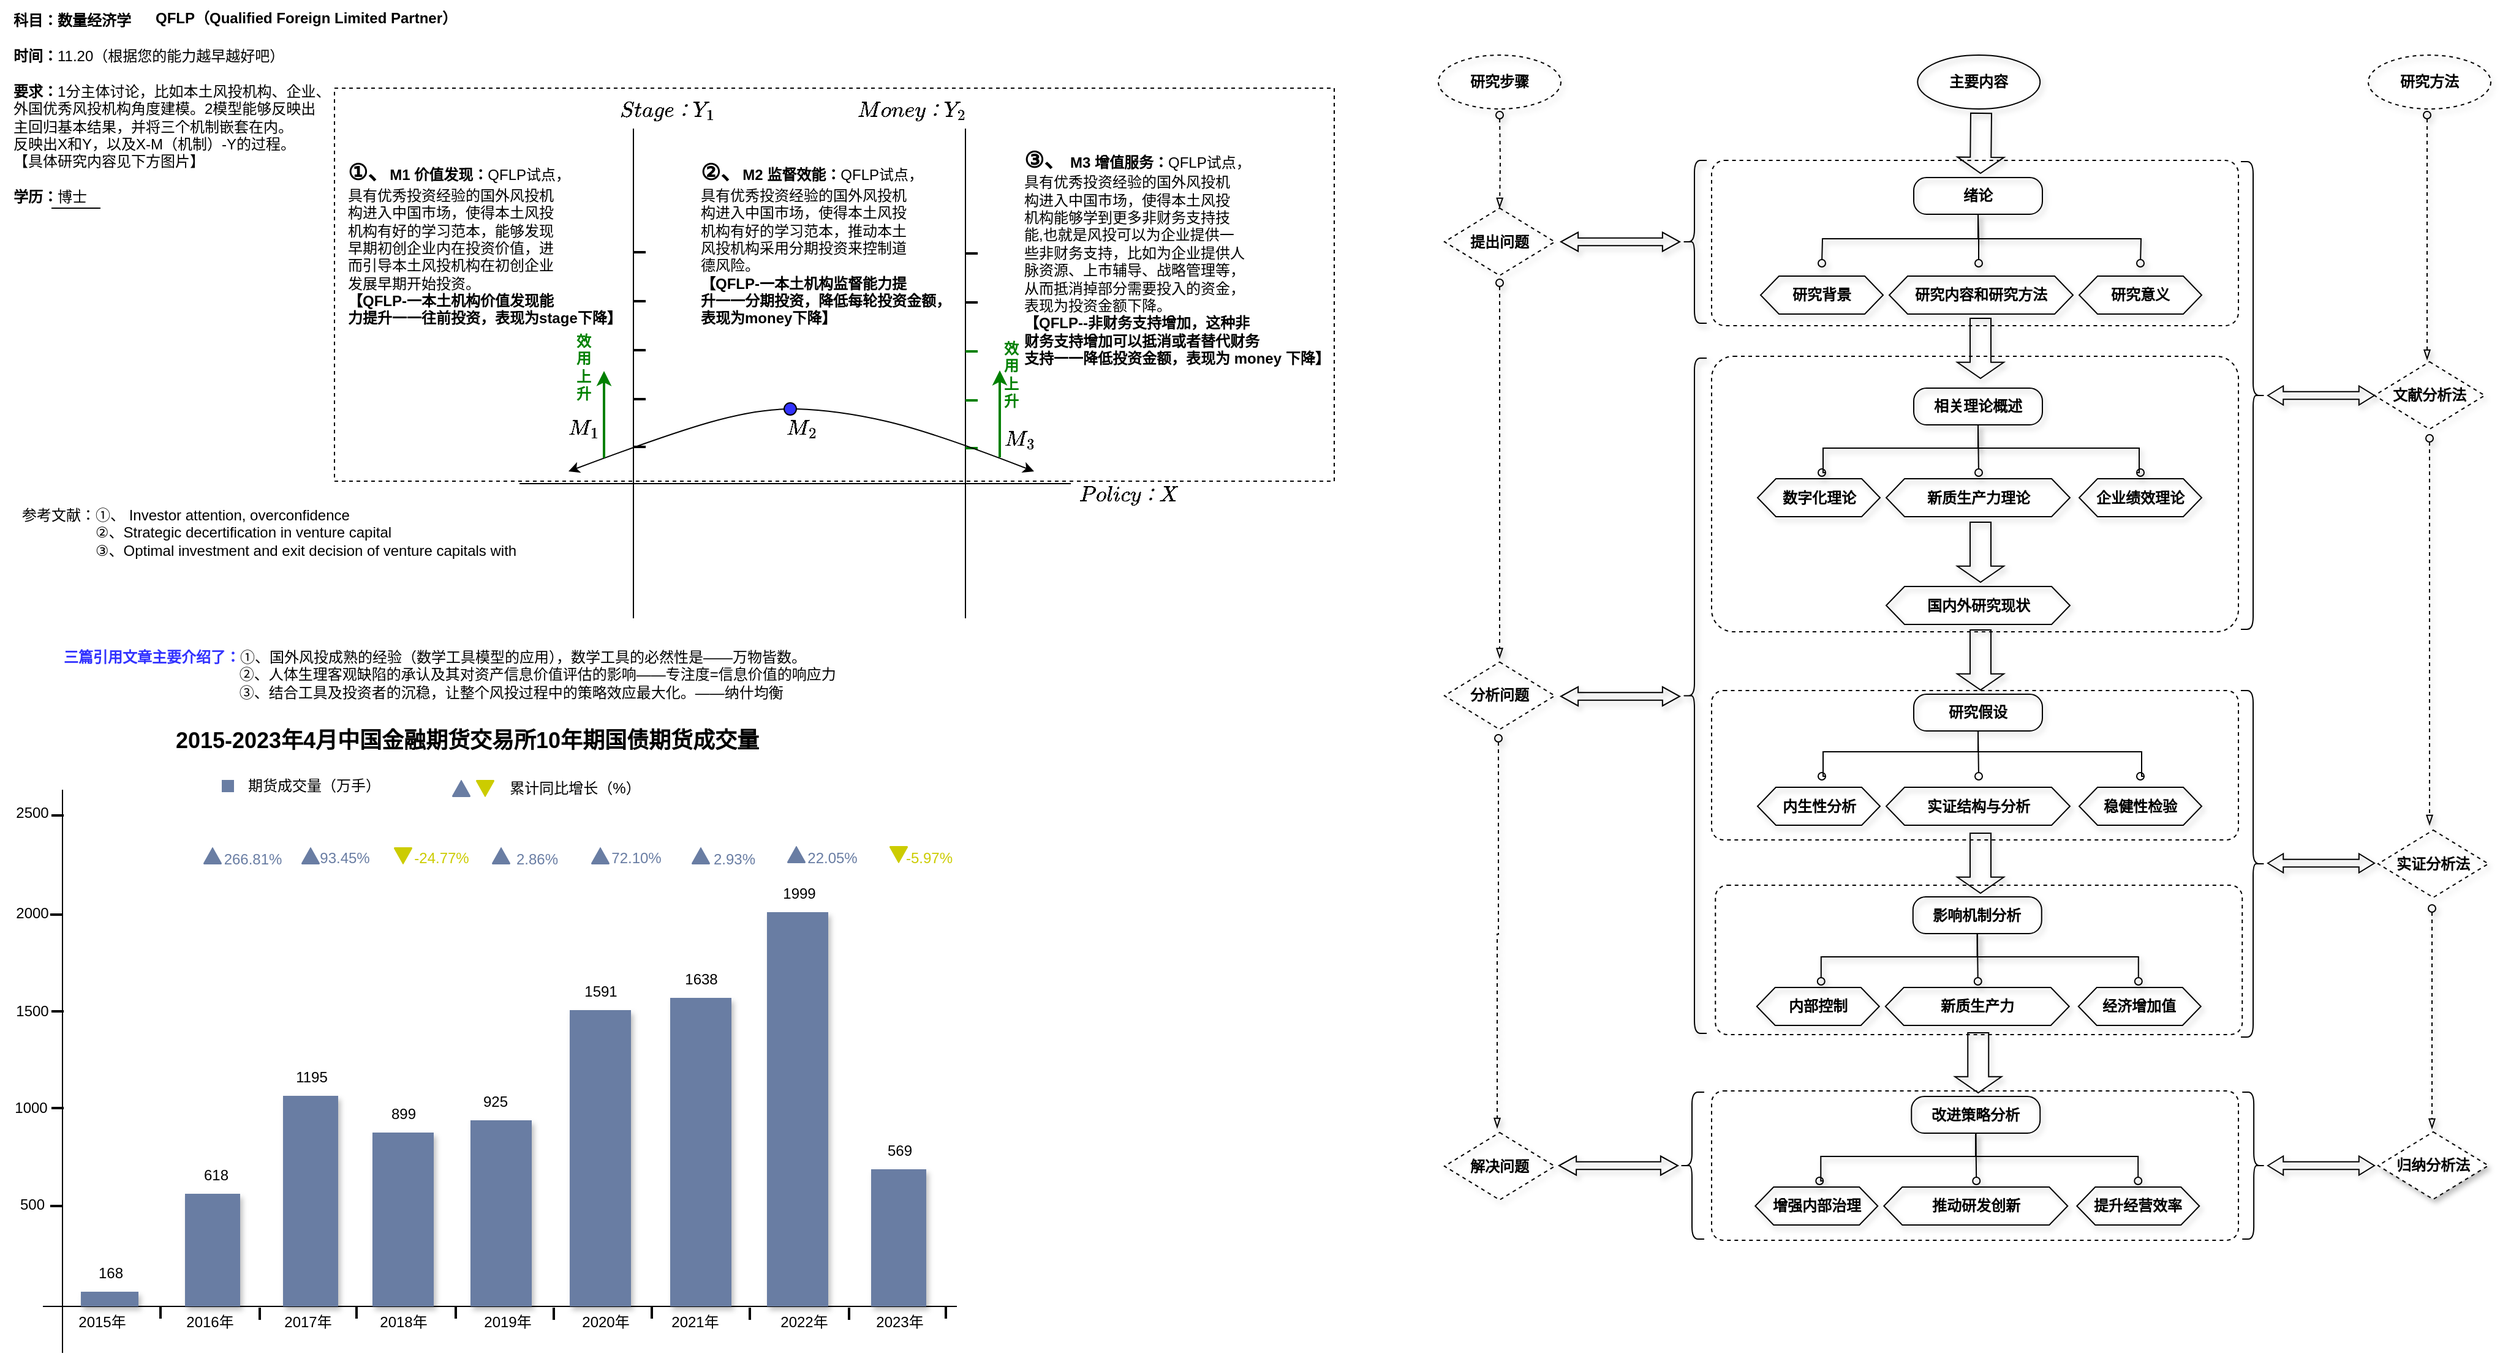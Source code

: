<mxfile version="24.8.6">
  <diagram name="第 1 页" id="wVwWxJFc4_GsOSkCphnT">
    <mxGraphModel dx="1687" dy="868" grid="1" gridSize="10" guides="1" tooltips="1" connect="1" arrows="1" fold="1" page="1" pageScale="1" pageWidth="827" pageHeight="1169" math="1" shadow="0">
      <root>
        <mxCell id="0" />
        <mxCell id="1" parent="0" />
        <mxCell id="hXu8te6Rf9w8vzPjnkAa-73" value="" style="rounded=1;whiteSpace=wrap;html=1;arcSize=8;dashed=1;fillColor=none;" vertex="1" parent="1">
          <mxGeometry x="1408" y="907" width="430" height="122" as="geometry" />
        </mxCell>
        <mxCell id="hXu8te6Rf9w8vzPjnkAa-72" value="" style="rounded=1;whiteSpace=wrap;html=1;arcSize=8;dashed=1;fillColor=none;" vertex="1" parent="1">
          <mxGeometry x="1411.13" y="739" width="430" height="122" as="geometry" />
        </mxCell>
        <mxCell id="hXu8te6Rf9w8vzPjnkAa-71" value="" style="rounded=1;whiteSpace=wrap;html=1;arcSize=8;dashed=1;fillColor=none;" vertex="1" parent="1">
          <mxGeometry x="1408" y="580" width="430" height="122" as="geometry" />
        </mxCell>
        <mxCell id="hXu8te6Rf9w8vzPjnkAa-70" value="" style="rounded=1;whiteSpace=wrap;html=1;arcSize=8;dashed=1;fillColor=none;" vertex="1" parent="1">
          <mxGeometry x="1408" y="307" width="430" height="225" as="geometry" />
        </mxCell>
        <mxCell id="hXu8te6Rf9w8vzPjnkAa-68" value="" style="rounded=1;whiteSpace=wrap;html=1;arcSize=8;dashed=1;fillColor=none;" vertex="1" parent="1">
          <mxGeometry x="1408" y="147" width="430" height="135" as="geometry" />
        </mxCell>
        <mxCell id="Ojy7x7tEf_kukIFs0Lf7-22" value="" style="rounded=0;whiteSpace=wrap;html=1;dashed=1;" parent="1" vertex="1">
          <mxGeometry x="284" y="88" width="816" height="321" as="geometry" />
        </mxCell>
        <mxCell id="yJfC__kDdg9jGKbbYTFM-1" value="" style="endArrow=none;html=1;rounded=0;" parent="1" edge="1">
          <mxGeometry width="50" height="50" relative="1" as="geometry">
            <mxPoint x="435" y="411" as="sourcePoint" />
            <mxPoint x="885" y="411" as="targetPoint" />
          </mxGeometry>
        </mxCell>
        <mxCell id="yJfC__kDdg9jGKbbYTFM-3" value="" style="endArrow=none;html=1;rounded=0;" parent="1" edge="1">
          <mxGeometry width="50" height="50" relative="1" as="geometry">
            <mxPoint x="528" y="521" as="sourcePoint" />
            <mxPoint x="528" y="121" as="targetPoint" />
          </mxGeometry>
        </mxCell>
        <mxCell id="yJfC__kDdg9jGKbbYTFM-4" value="" style="endArrow=none;html=1;rounded=0;" parent="1" edge="1">
          <mxGeometry width="50" height="50" relative="1" as="geometry">
            <mxPoint x="799" y="521" as="sourcePoint" />
            <mxPoint x="799" y="121" as="targetPoint" />
          </mxGeometry>
        </mxCell>
        <mxCell id="yJfC__kDdg9jGKbbYTFM-6" value="&lt;font style=&quot;font-size: 15px;&quot;&gt;$$Stage：Y_{1}$$&lt;/font&gt;" style="text;html=1;align=center;verticalAlign=middle;resizable=0;points=[];autosize=1;strokeColor=none;fillColor=none;" parent="1" vertex="1">
          <mxGeometry x="480" y="91" width="150" height="30" as="geometry" />
        </mxCell>
        <mxCell id="yJfC__kDdg9jGKbbYTFM-7" value="&lt;font style=&quot;font-size: 15px;&quot;&gt;$$Money：Y_{2}$$&lt;/font&gt;" style="text;html=1;align=center;verticalAlign=middle;resizable=0;points=[];autosize=1;strokeColor=none;fillColor=none;" parent="1" vertex="1">
          <mxGeometry x="680" y="91" width="150" height="30" as="geometry" />
        </mxCell>
        <mxCell id="yJfC__kDdg9jGKbbYTFM-8" value="&lt;b&gt;QFLP（Qualified Foreign Limited Partner）&lt;/b&gt;" style="text;html=1;align=left;verticalAlign=middle;resizable=0;points=[];autosize=1;strokeColor=none;fillColor=none;" parent="1" vertex="1">
          <mxGeometry x="136" y="16" width="270" height="30" as="geometry" />
        </mxCell>
        <mxCell id="yJfC__kDdg9jGKbbYTFM-9" value="" style="endArrow=none;html=1;rounded=0;strokeWidth=2;" parent="1" edge="1">
          <mxGeometry width="50" height="50" relative="1" as="geometry">
            <mxPoint x="528" y="381" as="sourcePoint" />
            <mxPoint x="538" y="381" as="targetPoint" />
          </mxGeometry>
        </mxCell>
        <mxCell id="yJfC__kDdg9jGKbbYTFM-10" value="" style="endArrow=none;html=1;rounded=0;strokeWidth=2;" parent="1" edge="1">
          <mxGeometry width="50" height="50" relative="1" as="geometry">
            <mxPoint x="528" y="342" as="sourcePoint" />
            <mxPoint x="538" y="342" as="targetPoint" />
          </mxGeometry>
        </mxCell>
        <mxCell id="yJfC__kDdg9jGKbbYTFM-11" value="" style="endArrow=none;html=1;rounded=0;strokeWidth=2;" parent="1" edge="1">
          <mxGeometry width="50" height="50" relative="1" as="geometry">
            <mxPoint x="528" y="302" as="sourcePoint" />
            <mxPoint x="538" y="302" as="targetPoint" />
          </mxGeometry>
        </mxCell>
        <mxCell id="yJfC__kDdg9jGKbbYTFM-12" value="" style="endArrow=none;html=1;rounded=0;strokeWidth=2;" parent="1" edge="1">
          <mxGeometry width="50" height="50" relative="1" as="geometry">
            <mxPoint x="528" y="262" as="sourcePoint" />
            <mxPoint x="538" y="262" as="targetPoint" />
          </mxGeometry>
        </mxCell>
        <mxCell id="yJfC__kDdg9jGKbbYTFM-13" value="" style="endArrow=none;html=1;rounded=0;strokeWidth=2;" parent="1" edge="1">
          <mxGeometry width="50" height="50" relative="1" as="geometry">
            <mxPoint x="528" y="222" as="sourcePoint" />
            <mxPoint x="538" y="222" as="targetPoint" />
          </mxGeometry>
        </mxCell>
        <mxCell id="yJfC__kDdg9jGKbbYTFM-14" value="" style="endArrow=none;html=1;rounded=0;strokeWidth=2;strokeColor=#008000;" parent="1" edge="1">
          <mxGeometry width="50" height="50" relative="1" as="geometry">
            <mxPoint x="799" y="382" as="sourcePoint" />
            <mxPoint x="809" y="382" as="targetPoint" />
          </mxGeometry>
        </mxCell>
        <mxCell id="yJfC__kDdg9jGKbbYTFM-15" value="" style="endArrow=none;html=1;rounded=0;strokeWidth=2;strokeColor=#008000;" parent="1" edge="1">
          <mxGeometry width="50" height="50" relative="1" as="geometry">
            <mxPoint x="799" y="343" as="sourcePoint" />
            <mxPoint x="809" y="343" as="targetPoint" />
          </mxGeometry>
        </mxCell>
        <mxCell id="yJfC__kDdg9jGKbbYTFM-16" value="" style="endArrow=none;html=1;rounded=0;strokeWidth=2;strokeColor=#008000;" parent="1" edge="1">
          <mxGeometry width="50" height="50" relative="1" as="geometry">
            <mxPoint x="799" y="303" as="sourcePoint" />
            <mxPoint x="809" y="303" as="targetPoint" />
          </mxGeometry>
        </mxCell>
        <mxCell id="yJfC__kDdg9jGKbbYTFM-17" value="" style="endArrow=none;html=1;rounded=0;strokeWidth=2;" parent="1" edge="1">
          <mxGeometry width="50" height="50" relative="1" as="geometry">
            <mxPoint x="799" y="263" as="sourcePoint" />
            <mxPoint x="809" y="263" as="targetPoint" />
          </mxGeometry>
        </mxCell>
        <mxCell id="yJfC__kDdg9jGKbbYTFM-18" value="" style="endArrow=none;html=1;rounded=0;strokeWidth=2;" parent="1" edge="1">
          <mxGeometry width="50" height="50" relative="1" as="geometry">
            <mxPoint x="799" y="223" as="sourcePoint" />
            <mxPoint x="809" y="223" as="targetPoint" />
          </mxGeometry>
        </mxCell>
        <mxCell id="yJfC__kDdg9jGKbbYTFM-21" value="&lt;font style=&quot;font-size: 15px;&quot;&gt;$$Policy：X$$&lt;/font&gt;" style="text;html=1;align=center;verticalAlign=middle;resizable=0;points=[];autosize=1;strokeColor=none;fillColor=none;" parent="1" vertex="1">
          <mxGeometry x="872" y="405" width="120" height="30" as="geometry" />
        </mxCell>
        <mxCell id="yJfC__kDdg9jGKbbYTFM-24" value="&lt;font style=&quot;font-size: 15px;&quot;&gt;$$M_1$$&lt;/font&gt;" style="text;html=1;align=center;verticalAlign=middle;resizable=0;points=[];autosize=1;strokeColor=none;fillColor=none;" parent="1" vertex="1">
          <mxGeometry x="442" y="351" width="90" height="30" as="geometry" />
        </mxCell>
        <mxCell id="yJfC__kDdg9jGKbbYTFM-25" value="&lt;font style=&quot;font-size: 15px;&quot;&gt;$$M_2$$&lt;/font&gt;" style="text;html=1;align=center;verticalAlign=middle;resizable=0;points=[];autosize=1;strokeColor=none;fillColor=none;" parent="1" vertex="1">
          <mxGeometry x="620" y="351" width="90" height="30" as="geometry" />
        </mxCell>
        <mxCell id="yJfC__kDdg9jGKbbYTFM-26" value="&lt;font style=&quot;font-size: 15px;&quot;&gt;$$M_3$$&lt;/font&gt;" style="text;html=1;align=center;verticalAlign=middle;resizable=0;points=[];autosize=1;strokeColor=none;fillColor=none;" parent="1" vertex="1">
          <mxGeometry x="798" y="360" width="90" height="30" as="geometry" />
        </mxCell>
        <mxCell id="Ojy7x7tEf_kukIFs0Lf7-1" value="" style="curved=1;endArrow=classic;html=1;rounded=0;" parent="1" source="yJfC__kDdg9jGKbbYTFM-23" edge="1">
          <mxGeometry width="50" height="50" relative="1" as="geometry">
            <mxPoint x="855" y="401" as="sourcePoint" />
            <mxPoint x="475" y="401" as="targetPoint" />
            <Array as="points">
              <mxPoint x="625" y="351" />
              <mxPoint x="555" y="371" />
            </Array>
          </mxGeometry>
        </mxCell>
        <mxCell id="Ojy7x7tEf_kukIFs0Lf7-2" value="&lt;div&gt;&lt;b&gt;科目：数量经济学&lt;/b&gt;&lt;/div&gt;&lt;div&gt;&lt;b&gt;&lt;br&gt;&lt;/b&gt;&lt;/div&gt;&lt;div&gt;&lt;b&gt;时间：&lt;/b&gt;11.20（根据您的能力越早越好吧）&lt;/div&gt;&lt;div&gt;&lt;b&gt;&lt;br&gt;&lt;/b&gt;&lt;/div&gt;&lt;div&gt;&lt;b&gt;要求：&lt;/b&gt;1分主体讨论，比如本土风投机构、企业、&lt;/div&gt;&lt;div&gt;外国优秀风投机构角度建模。2模型能够反映出&lt;/div&gt;&lt;div&gt;主回归基本结果，并将三个机制嵌套在内。&lt;/div&gt;&lt;div&gt;反映出X和Y，以及X-M（机制）-Y的过程。&lt;/div&gt;&lt;div&gt;【具体研究内容见下方图片】&lt;/div&gt;&lt;div&gt;&lt;b&gt;&lt;br&gt;&lt;/b&gt;&lt;/div&gt;&lt;div&gt;&lt;b&gt;学历：&lt;/b&gt;博士&lt;/div&gt;" style="text;html=1;align=left;verticalAlign=middle;resizable=0;points=[];autosize=1;strokeColor=none;fillColor=none;" parent="1" vertex="1">
          <mxGeometry x="20" y="20" width="280" height="170" as="geometry" />
        </mxCell>
        <mxCell id="Ojy7x7tEf_kukIFs0Lf7-3" value="" style="endArrow=none;html=1;rounded=0;" parent="1" edge="1">
          <mxGeometry width="50" height="50" relative="1" as="geometry">
            <mxPoint x="53" y="186" as="sourcePoint" />
            <mxPoint x="93" y="186" as="targetPoint" />
          </mxGeometry>
        </mxCell>
        <mxCell id="yJfC__kDdg9jGKbbYTFM-23" value="" style="ellipse;whiteSpace=wrap;html=1;aspect=fixed;fillColor=#3333FF;" parent="1" vertex="1">
          <mxGeometry x="651" y="345" width="10" height="10" as="geometry" />
        </mxCell>
        <mxCell id="Ojy7x7tEf_kukIFs0Lf7-5" value="" style="curved=1;endArrow=classic;html=1;rounded=0;exitX=1;exitY=0.5;exitDx=0;exitDy=0;" parent="1" source="yJfC__kDdg9jGKbbYTFM-23" edge="1">
          <mxGeometry width="50" height="50" relative="1" as="geometry">
            <mxPoint x="855" y="401" as="sourcePoint" />
            <mxPoint x="855" y="401" as="targetPoint" />
            <Array as="points">
              <mxPoint x="695" y="351" />
              <mxPoint x="773" y="369" />
            </Array>
          </mxGeometry>
        </mxCell>
        <mxCell id="Ojy7x7tEf_kukIFs0Lf7-7" value="&lt;div&gt;&lt;span style=&quot;background-color: initial;&quot;&gt;&lt;b&gt;&lt;font style=&quot;font-size: 18px;&quot;&gt;③、&lt;/font&gt;&lt;/b&gt; &lt;b&gt;M3 增值服务：&lt;/b&gt;QFLP试点，&lt;/span&gt;&lt;/div&gt;&lt;div&gt;&lt;span style=&quot;background-color: initial;&quot;&gt;具有优秀投资经验的国外风投机&lt;/span&gt;&lt;/div&gt;&lt;div&gt;&lt;span style=&quot;background-color: initial;&quot;&gt;构进入中国市场，使&lt;/span&gt;&lt;span style=&quot;background-color: initial;&quot;&gt;得本土风投&lt;/span&gt;&lt;/div&gt;&lt;div&gt;&lt;span style=&quot;background-color: initial;&quot;&gt;机构能够学到更多非财务支持技&lt;/span&gt;&lt;/div&gt;&lt;div&gt;&lt;span style=&quot;background-color: initial;&quot;&gt;能,也就是风投可以为企业提供一&lt;/span&gt;&lt;/div&gt;&lt;div&gt;&lt;span style=&quot;background-color: initial;&quot;&gt;些非财务支持，&lt;/span&gt;&lt;span style=&quot;background-color: initial;&quot;&gt;比如为企业提供人&lt;/span&gt;&lt;/div&gt;&lt;div&gt;&lt;span style=&quot;background-color: initial;&quot;&gt;脉资源、上市辅导、战略管理等，&lt;/span&gt;&lt;/div&gt;&lt;div&gt;&lt;span style=&quot;background-color: initial;&quot;&gt;从而抵消掉部分需要投入的资金，&lt;/span&gt;&lt;/div&gt;&lt;div&gt;&lt;span style=&quot;background-color: initial;&quot;&gt;表现&lt;/span&gt;&lt;span style=&quot;background-color: initial;&quot;&gt;为投资金额下降。&lt;/span&gt;&lt;/div&gt;&lt;div&gt;&lt;b&gt;【QFLP--非财务支持增加，这种非&lt;/b&gt;&lt;/div&gt;&lt;div&gt;&lt;b&gt;财务支持增加可以抵消或者替代财务&lt;/b&gt;&lt;/div&gt;&lt;div&gt;&lt;b&gt;支持一一降低投&lt;/b&gt;&lt;b style=&quot;background-color: initial;&quot;&gt;资金额，表现为 money 下降】&lt;/b&gt;&lt;/div&gt;" style="text;html=1;align=left;verticalAlign=middle;resizable=0;points=[];autosize=1;strokeColor=none;fillColor=none;" parent="1" vertex="1">
          <mxGeometry x="845" y="130" width="267" height="192" as="geometry" />
        </mxCell>
        <mxCell id="Ojy7x7tEf_kukIFs0Lf7-8" value="&lt;div&gt;&lt;font style=&quot;font-size: 18px;&quot;&gt;&lt;b style=&quot;&quot;&gt;①、&lt;/b&gt;&lt;/font&gt;&lt;font style=&quot;font-size: 12px;&quot;&gt;&lt;font style=&quot;&quot;&gt;&lt;b&gt;M1 价值发现：&lt;/b&gt;QFLP试点，&lt;/font&gt;&lt;/font&gt;&lt;/div&gt;&lt;div&gt;&lt;font style=&quot;font-size: 12px;&quot;&gt;&lt;span style=&quot;background-color: initial;&quot;&gt;具&lt;/span&gt;&lt;/font&gt;&lt;span style=&quot;background-color: initial;&quot;&gt;有优秀投资经验的国外风投机&lt;/span&gt;&lt;/div&gt;&lt;div&gt;&lt;span style=&quot;background-color: initial;&quot;&gt;构&lt;/span&gt;&lt;font style=&quot;background-color: initial;&quot;&gt;进入中国市场，使&lt;/font&gt;&lt;span style=&quot;background-color: initial;&quot;&gt;得本土风投&lt;/span&gt;&lt;/div&gt;&lt;div&gt;&lt;span style=&quot;background-color: initial;&quot;&gt;机&lt;/span&gt;&lt;span style=&quot;background-color: initial;&quot;&gt;构&lt;/span&gt;&lt;span style=&quot;background-color: initial;&quot;&gt;有好的学习范本，能够发现&lt;/span&gt;&lt;/div&gt;&lt;div&gt;&lt;span style=&quot;background-color: initial;&quot;&gt;早&lt;/span&gt;&lt;span style=&quot;background-color: initial;&quot;&gt;期&lt;/span&gt;&lt;span style=&quot;background-color: initial;&quot;&gt;初创企业内在投资价值，进&lt;/span&gt;&lt;/div&gt;&lt;div&gt;&lt;span style=&quot;background-color: initial;&quot;&gt;而&lt;/span&gt;&lt;span style=&quot;background-color: initial;&quot;&gt;引导本土风投&lt;/span&gt;&lt;span style=&quot;background-color: initial;&quot;&gt;机构在初创企业&lt;/span&gt;&lt;/div&gt;&lt;div&gt;&lt;span style=&quot;background-color: initial;&quot;&gt;发&lt;/span&gt;&lt;span style=&quot;background-color: initial;&quot;&gt;展早期开始投资。&lt;/span&gt;&lt;/div&gt;&lt;div&gt;&lt;font style=&quot;font-size: 12px;&quot;&gt;&lt;b&gt;【QFLP-一本土机构价值发现能&lt;/b&gt;&lt;/font&gt;&lt;/div&gt;&lt;div&gt;&lt;b&gt;&lt;font style=&quot;font-size: 12px;&quot;&gt;力提升&lt;/font&gt;&lt;span style=&quot;background-color: initial;&quot;&gt;一一往前投资，表现为stage下降】&lt;/span&gt;&lt;/b&gt;&lt;/div&gt;" style="text;html=1;align=left;verticalAlign=middle;resizable=0;points=[];autosize=1;strokeColor=none;fillColor=none;" parent="1" vertex="1">
          <mxGeometry x="293" y="140" width="241" height="149" as="geometry" />
        </mxCell>
        <mxCell id="Ojy7x7tEf_kukIFs0Lf7-9" value="&lt;div&gt;&lt;font style=&quot;font-size: 18px;&quot;&gt;&lt;b&gt;②、&lt;/b&gt;&lt;/font&gt;&lt;b&gt;M2 监督效能：&lt;/b&gt;QFLP试点，&lt;/div&gt;&lt;div&gt;具有优秀投资经验的国外风投机&lt;/div&gt;&lt;div&gt;构进入中国市场，使&lt;span style=&quot;background-color: initial;&quot;&gt;得本土风投&lt;/span&gt;&lt;/div&gt;&lt;div&gt;&lt;span style=&quot;background-color: initial;&quot;&gt;机构有好的学习范本，推动本土&lt;/span&gt;&lt;/div&gt;&lt;div&gt;&lt;span style=&quot;background-color: initial;&quot;&gt;风投机构采用分期投资来控制道&lt;/span&gt;&lt;/div&gt;&lt;div&gt;&lt;span style=&quot;background-color: initial;&quot;&gt;德风险。&lt;/span&gt;&lt;/div&gt;&lt;div&gt;&lt;b&gt;【QFLP-一本土机构监督能力提&lt;/b&gt;&lt;/div&gt;&lt;div&gt;&lt;b&gt;升&lt;span style=&quot;background-color: initial;&quot;&gt;一一分期投资，降低每轮投资金额，&lt;/span&gt;&lt;/b&gt;&lt;/div&gt;&lt;div&gt;&lt;b&gt;表现为money下降】&lt;/b&gt;&lt;/div&gt;" style="text;html=1;align=left;verticalAlign=middle;resizable=0;points=[];autosize=1;strokeColor=none;fillColor=none;" parent="1" vertex="1">
          <mxGeometry x="581" y="140" width="222" height="149" as="geometry" />
        </mxCell>
        <mxCell id="Ojy7x7tEf_kukIFs0Lf7-12" value="&lt;span style=&quot;&quot;&gt;参考文献：①、 Investor attention, overconfidence&lt;/span&gt;&lt;div style=&quot;&quot;&gt;&amp;nbsp; &amp;nbsp; &amp;nbsp; &amp;nbsp; &amp;nbsp; &amp;nbsp; &amp;nbsp; &amp;nbsp; &amp;nbsp; ②、Strategic decertification in venture capital&lt;/div&gt;&lt;div style=&quot;&quot;&gt;&amp;nbsp; &amp;nbsp; &amp;nbsp; &amp;nbsp; &amp;nbsp; &amp;nbsp; &amp;nbsp; &amp;nbsp; &amp;nbsp; ③、Optimal investment and exit decision of venture capitals with&amp;nbsp;&lt;/div&gt;" style="text;html=1;align=left;verticalAlign=middle;resizable=0;points=[];autosize=1;strokeColor=none;fillColor=none;" parent="1" vertex="1">
          <mxGeometry x="27" y="423" width="426" height="55" as="geometry" />
        </mxCell>
        <mxCell id="Ojy7x7tEf_kukIFs0Lf7-15" value="" style="endArrow=classic;html=1;rounded=0;strokeWidth=2;strokeColor=#008000;" parent="1" edge="1">
          <mxGeometry width="50" height="50" relative="1" as="geometry">
            <mxPoint x="504" y="390" as="sourcePoint" />
            <mxPoint x="504" y="319" as="targetPoint" />
          </mxGeometry>
        </mxCell>
        <mxCell id="Ojy7x7tEf_kukIFs0Lf7-16" value="" style="endArrow=classic;html=1;rounded=0;strokeWidth=2;strokeColor=#008000;" parent="1" edge="1">
          <mxGeometry width="50" height="50" relative="1" as="geometry">
            <mxPoint x="827" y="389.5" as="sourcePoint" />
            <mxPoint x="827" y="318.5" as="targetPoint" />
          </mxGeometry>
        </mxCell>
        <mxCell id="Ojy7x7tEf_kukIFs0Lf7-17" value="&lt;b&gt;&lt;font color=&quot;#008000&quot;&gt;效&lt;/font&gt;&lt;/b&gt;&lt;div&gt;&lt;b&gt;&lt;font color=&quot;#008000&quot;&gt;用&lt;/font&gt;&lt;/b&gt;&lt;/div&gt;&lt;div&gt;&lt;b&gt;&lt;font color=&quot;#008000&quot;&gt;上&lt;/font&gt;&lt;/b&gt;&lt;/div&gt;&lt;div&gt;&lt;b&gt;&lt;font color=&quot;#008000&quot;&gt;升&lt;/font&gt;&lt;/b&gt;&lt;/div&gt;" style="text;html=1;align=center;verticalAlign=middle;resizable=0;points=[];autosize=1;strokeColor=none;fillColor=none;" parent="1" vertex="1">
          <mxGeometry x="472" y="281" width="30" height="70" as="geometry" />
        </mxCell>
        <mxCell id="Ojy7x7tEf_kukIFs0Lf7-18" value="&lt;b&gt;&lt;font color=&quot;#008000&quot;&gt;效&lt;/font&gt;&lt;/b&gt;&lt;div&gt;&lt;b&gt;&lt;font color=&quot;#008000&quot;&gt;用&lt;/font&gt;&lt;/b&gt;&lt;/div&gt;&lt;div&gt;&lt;b&gt;&lt;font color=&quot;#008000&quot;&gt;上&lt;/font&gt;&lt;/b&gt;&lt;/div&gt;&lt;div&gt;&lt;b&gt;&lt;font color=&quot;#008000&quot;&gt;升&lt;/font&gt;&lt;/b&gt;&lt;/div&gt;" style="text;html=1;align=center;verticalAlign=middle;resizable=0;points=[];autosize=1;strokeColor=none;fillColor=none;" parent="1" vertex="1">
          <mxGeometry x="821" y="287" width="30" height="70" as="geometry" />
        </mxCell>
        <mxCell id="Ojy7x7tEf_kukIFs0Lf7-19" value="&lt;b&gt;&lt;font color=&quot;#3333ff&quot;&gt;三篇引用文章主要介绍了：&lt;/font&gt;&lt;/b&gt;①、国外风投成熟的经验（数学工具模型的应用），数学工具的必然性是——万物皆数。&lt;div&gt;&amp;nbsp; &amp;nbsp; &amp;nbsp; &amp;nbsp; &amp;nbsp; &amp;nbsp; &amp;nbsp; &amp;nbsp; &amp;nbsp; &amp;nbsp; &amp;nbsp; &amp;nbsp; &amp;nbsp; &amp;nbsp; &amp;nbsp; &amp;nbsp; &amp;nbsp; &amp;nbsp; &amp;nbsp; &amp;nbsp; &amp;nbsp; &amp;nbsp;②、人体生理客观缺陷的承认及其对资产信息价值评估的影响——专注度=信息价值的响应力&lt;/div&gt;&lt;div&gt;&amp;nbsp; &amp;nbsp; &amp;nbsp; &amp;nbsp; &amp;nbsp; &amp;nbsp; &amp;nbsp; &amp;nbsp; &amp;nbsp; &amp;nbsp; &amp;nbsp; &amp;nbsp; &amp;nbsp; &amp;nbsp; &amp;nbsp; &amp;nbsp; &amp;nbsp; &amp;nbsp; &amp;nbsp; &amp;nbsp; &amp;nbsp; &amp;nbsp;③、结合工具及投资者的沉稳，让整个风投过程中的策略效应最大化。——纳什均衡&lt;/div&gt;" style="text;html=1;align=left;verticalAlign=middle;resizable=0;points=[];autosize=1;strokeColor=none;fillColor=none;" parent="1" vertex="1">
          <mxGeometry x="61" y="539" width="648" height="55" as="geometry" />
        </mxCell>
        <mxCell id="Ek_Kk32SsaY0p3z4l9nS-2" value="" style="endArrow=none;html=1;rounded=0;" parent="1" edge="1">
          <mxGeometry width="50" height="50" relative="1" as="geometry">
            <mxPoint x="46" y="1083" as="sourcePoint" />
            <mxPoint x="792" y="1083" as="targetPoint" />
          </mxGeometry>
        </mxCell>
        <mxCell id="Ek_Kk32SsaY0p3z4l9nS-3" value="" style="endArrow=none;html=1;rounded=0;" parent="1" edge="1">
          <mxGeometry width="50" height="50" relative="1" as="geometry">
            <mxPoint x="62" y="1121" as="sourcePoint" />
            <mxPoint x="62" y="661" as="targetPoint" />
          </mxGeometry>
        </mxCell>
        <mxCell id="Ek_Kk32SsaY0p3z4l9nS-4" value="" style="endArrow=none;html=1;rounded=0;strokeWidth=2;" parent="1" edge="1">
          <mxGeometry width="50" height="50" relative="1" as="geometry">
            <mxPoint x="52" y="1001" as="sourcePoint" />
            <mxPoint x="62" y="1001" as="targetPoint" />
          </mxGeometry>
        </mxCell>
        <mxCell id="Ek_Kk32SsaY0p3z4l9nS-5" value="" style="endArrow=none;html=1;rounded=0;strokeWidth=2;" parent="1" edge="1">
          <mxGeometry width="50" height="50" relative="1" as="geometry">
            <mxPoint x="52" y="763" as="sourcePoint" />
            <mxPoint x="62" y="763" as="targetPoint" />
          </mxGeometry>
        </mxCell>
        <mxCell id="Ek_Kk32SsaY0p3z4l9nS-8" value="" style="endArrow=none;html=1;rounded=0;strokeWidth=2;" parent="1" edge="1">
          <mxGeometry width="50" height="50" relative="1" as="geometry">
            <mxPoint x="53" y="921" as="sourcePoint" />
            <mxPoint x="63" y="921" as="targetPoint" />
          </mxGeometry>
        </mxCell>
        <mxCell id="Ek_Kk32SsaY0p3z4l9nS-9" value="" style="endArrow=none;html=1;rounded=0;strokeWidth=2;" parent="1" edge="1">
          <mxGeometry width="50" height="50" relative="1" as="geometry">
            <mxPoint x="53" y="682" as="sourcePoint" />
            <mxPoint x="63" y="682" as="targetPoint" />
          </mxGeometry>
        </mxCell>
        <mxCell id="Ek_Kk32SsaY0p3z4l9nS-10" value="" style="endArrow=none;html=1;rounded=0;strokeWidth=2;" parent="1" edge="1">
          <mxGeometry width="50" height="50" relative="1" as="geometry">
            <mxPoint x="53" y="842" as="sourcePoint" />
            <mxPoint x="63" y="842" as="targetPoint" />
          </mxGeometry>
        </mxCell>
        <mxCell id="Ek_Kk32SsaY0p3z4l9nS-11" value="" style="endArrow=none;html=1;rounded=0;strokeWidth=2;" parent="1" edge="1">
          <mxGeometry width="50" height="50" relative="1" as="geometry">
            <mxPoint x="142" y="1083" as="sourcePoint" />
            <mxPoint x="142" y="1093" as="targetPoint" />
          </mxGeometry>
        </mxCell>
        <mxCell id="Ek_Kk32SsaY0p3z4l9nS-12" value="" style="endArrow=none;html=1;rounded=0;strokeWidth=2;" parent="1" edge="1">
          <mxGeometry width="50" height="50" relative="1" as="geometry">
            <mxPoint x="223" y="1084" as="sourcePoint" />
            <mxPoint x="223" y="1094" as="targetPoint" />
          </mxGeometry>
        </mxCell>
        <mxCell id="Ek_Kk32SsaY0p3z4l9nS-13" value="" style="endArrow=none;html=1;rounded=0;strokeWidth=2;" parent="1" edge="1">
          <mxGeometry width="50" height="50" relative="1" as="geometry">
            <mxPoint x="302" y="1083" as="sourcePoint" />
            <mxPoint x="302" y="1093" as="targetPoint" />
          </mxGeometry>
        </mxCell>
        <mxCell id="Ek_Kk32SsaY0p3z4l9nS-14" value="" style="endArrow=none;html=1;rounded=0;strokeWidth=2;" parent="1" edge="1">
          <mxGeometry width="50" height="50" relative="1" as="geometry">
            <mxPoint x="383" y="1083" as="sourcePoint" />
            <mxPoint x="383" y="1093" as="targetPoint" />
          </mxGeometry>
        </mxCell>
        <mxCell id="Ek_Kk32SsaY0p3z4l9nS-15" value="" style="endArrow=none;html=1;rounded=0;strokeWidth=2;" parent="1" edge="1">
          <mxGeometry width="50" height="50" relative="1" as="geometry">
            <mxPoint x="463" y="1084" as="sourcePoint" />
            <mxPoint x="463" y="1094" as="targetPoint" />
          </mxGeometry>
        </mxCell>
        <mxCell id="Ek_Kk32SsaY0p3z4l9nS-16" value="" style="endArrow=none;html=1;rounded=0;strokeWidth=2;" parent="1" edge="1">
          <mxGeometry width="50" height="50" relative="1" as="geometry">
            <mxPoint x="543" y="1083" as="sourcePoint" />
            <mxPoint x="543" y="1093" as="targetPoint" />
          </mxGeometry>
        </mxCell>
        <mxCell id="Ek_Kk32SsaY0p3z4l9nS-17" value="" style="endArrow=none;html=1;rounded=0;strokeWidth=2;" parent="1" edge="1">
          <mxGeometry width="50" height="50" relative="1" as="geometry">
            <mxPoint x="623" y="1084" as="sourcePoint" />
            <mxPoint x="623" y="1094" as="targetPoint" />
          </mxGeometry>
        </mxCell>
        <mxCell id="Ek_Kk32SsaY0p3z4l9nS-18" value="" style="endArrow=none;html=1;rounded=0;strokeWidth=2;" parent="1" edge="1">
          <mxGeometry width="50" height="50" relative="1" as="geometry">
            <mxPoint x="704" y="1084" as="sourcePoint" />
            <mxPoint x="704" y="1094" as="targetPoint" />
          </mxGeometry>
        </mxCell>
        <mxCell id="Ek_Kk32SsaY0p3z4l9nS-19" value="" style="endArrow=none;html=1;rounded=0;strokeWidth=2;" parent="1" edge="1">
          <mxGeometry width="50" height="50" relative="1" as="geometry">
            <mxPoint x="783" y="1083" as="sourcePoint" />
            <mxPoint x="783" y="1093" as="targetPoint" />
          </mxGeometry>
        </mxCell>
        <mxCell id="Ek_Kk32SsaY0p3z4l9nS-20" value="" style="rounded=0;whiteSpace=wrap;html=1;fillColor=#697DA3;gradientColor=none;shadow=1;strokeColor=none;" parent="1" vertex="1">
          <mxGeometry x="77" y="1071" width="47" height="12" as="geometry" />
        </mxCell>
        <mxCell id="Ek_Kk32SsaY0p3z4l9nS-22" value="500" style="text;html=1;align=center;verticalAlign=middle;resizable=0;points=[];autosize=1;strokeColor=none;fillColor=none;" parent="1" vertex="1">
          <mxGeometry x="17" y="985" width="40" height="30" as="geometry" />
        </mxCell>
        <mxCell id="Ek_Kk32SsaY0p3z4l9nS-23" value="1000" style="text;html=1;align=center;verticalAlign=middle;resizable=0;points=[];autosize=1;strokeColor=none;fillColor=none;" parent="1" vertex="1">
          <mxGeometry x="11" y="906" width="50" height="30" as="geometry" />
        </mxCell>
        <mxCell id="Ek_Kk32SsaY0p3z4l9nS-24" value="1500" style="text;html=1;align=center;verticalAlign=middle;resizable=0;points=[];autosize=1;strokeColor=none;fillColor=none;" parent="1" vertex="1">
          <mxGeometry x="12" y="827" width="50" height="30" as="geometry" />
        </mxCell>
        <mxCell id="Ek_Kk32SsaY0p3z4l9nS-25" value="2000" style="text;html=1;align=center;verticalAlign=middle;resizable=0;points=[];autosize=1;strokeColor=none;fillColor=none;" parent="1" vertex="1">
          <mxGeometry x="12" y="747" width="50" height="30" as="geometry" />
        </mxCell>
        <mxCell id="Ek_Kk32SsaY0p3z4l9nS-26" value="2500" style="text;html=1;align=center;verticalAlign=middle;resizable=0;points=[];autosize=1;strokeColor=none;fillColor=none;" parent="1" vertex="1">
          <mxGeometry x="12" y="665" width="50" height="30" as="geometry" />
        </mxCell>
        <mxCell id="Ek_Kk32SsaY0p3z4l9nS-27" value="" style="rounded=0;whiteSpace=wrap;html=1;fillColor=#697DA3;gradientColor=none;gradientDirection=south;shadow=1;strokeColor=none;" parent="1" vertex="1">
          <mxGeometry x="162" y="991" width="45" height="92" as="geometry" />
        </mxCell>
        <mxCell id="Ek_Kk32SsaY0p3z4l9nS-28" value="" style="rounded=0;whiteSpace=wrap;html=1;fillColor=#697DA3;gradientColor=none;shadow=1;strokeColor=none;" parent="1" vertex="1">
          <mxGeometry x="242" y="911" width="45" height="172" as="geometry" />
        </mxCell>
        <mxCell id="Ek_Kk32SsaY0p3z4l9nS-29" value="" style="rounded=0;whiteSpace=wrap;html=1;fillColor=#697DA3;gradientColor=none;shadow=1;strokeColor=none;" parent="1" vertex="1">
          <mxGeometry x="315" y="941" width="50" height="142" as="geometry" />
        </mxCell>
        <mxCell id="Ek_Kk32SsaY0p3z4l9nS-30" value="" style="rounded=0;whiteSpace=wrap;html=1;fillColor=#697DA3;gradientColor=none;shadow=1;strokeColor=none;" parent="1" vertex="1">
          <mxGeometry x="395" y="931" width="50" height="152" as="geometry" />
        </mxCell>
        <mxCell id="Ek_Kk32SsaY0p3z4l9nS-31" value="" style="rounded=0;whiteSpace=wrap;html=1;fillColor=#697DA3;gradientColor=none;shadow=1;strokeColor=none;" parent="1" vertex="1">
          <mxGeometry x="476" y="841" width="50" height="242" as="geometry" />
        </mxCell>
        <mxCell id="Ek_Kk32SsaY0p3z4l9nS-32" value="" style="rounded=0;whiteSpace=wrap;html=1;fillColor=#697DA3;gradientColor=none;shadow=1;strokeColor=none;" parent="1" vertex="1">
          <mxGeometry x="558" y="831" width="50" height="252" as="geometry" />
        </mxCell>
        <mxCell id="Ek_Kk32SsaY0p3z4l9nS-33" value="" style="rounded=0;whiteSpace=wrap;html=1;fillColor=#697DA3;gradientColor=none;shadow=1;strokeColor=none;" parent="1" vertex="1">
          <mxGeometry x="637" y="761" width="50" height="322" as="geometry" />
        </mxCell>
        <mxCell id="Ek_Kk32SsaY0p3z4l9nS-34" value="" style="rounded=0;whiteSpace=wrap;html=1;fillColor=#697DA3;gradientColor=none;gradientDirection=south;shadow=1;strokeColor=none;" parent="1" vertex="1">
          <mxGeometry x="722" y="971" width="45" height="112" as="geometry" />
        </mxCell>
        <mxCell id="Ek_Kk32SsaY0p3z4l9nS-35" value="2015年" style="text;html=1;align=center;verticalAlign=middle;resizable=0;points=[];autosize=1;strokeColor=none;fillColor=none;" parent="1" vertex="1">
          <mxGeometry x="64" y="1081" width="60" height="30" as="geometry" />
        </mxCell>
        <mxCell id="Ek_Kk32SsaY0p3z4l9nS-36" value="2016年" style="text;html=1;align=center;verticalAlign=middle;resizable=0;points=[];autosize=1;strokeColor=none;fillColor=none;" parent="1" vertex="1">
          <mxGeometry x="152" y="1081" width="60" height="30" as="geometry" />
        </mxCell>
        <mxCell id="Ek_Kk32SsaY0p3z4l9nS-37" value="2017年" style="text;html=1;align=center;verticalAlign=middle;resizable=0;points=[];autosize=1;strokeColor=none;fillColor=none;" parent="1" vertex="1">
          <mxGeometry x="232" y="1081" width="60" height="30" as="geometry" />
        </mxCell>
        <mxCell id="Ek_Kk32SsaY0p3z4l9nS-38" value="2018年" style="text;html=1;align=center;verticalAlign=middle;resizable=0;points=[];autosize=1;strokeColor=none;fillColor=none;" parent="1" vertex="1">
          <mxGeometry x="310" y="1081" width="60" height="30" as="geometry" />
        </mxCell>
        <mxCell id="Ek_Kk32SsaY0p3z4l9nS-39" value="2019年" style="text;html=1;align=center;verticalAlign=middle;resizable=0;points=[];autosize=1;strokeColor=none;fillColor=none;" parent="1" vertex="1">
          <mxGeometry x="395" y="1081" width="60" height="30" as="geometry" />
        </mxCell>
        <mxCell id="Ek_Kk32SsaY0p3z4l9nS-40" value="2020年" style="text;html=1;align=center;verticalAlign=middle;resizable=0;points=[];autosize=1;strokeColor=none;fillColor=none;" parent="1" vertex="1">
          <mxGeometry x="475" y="1081" width="60" height="30" as="geometry" />
        </mxCell>
        <mxCell id="Ek_Kk32SsaY0p3z4l9nS-41" value="2021年" style="text;html=1;align=center;verticalAlign=middle;resizable=0;points=[];autosize=1;strokeColor=none;fillColor=none;" parent="1" vertex="1">
          <mxGeometry x="548" y="1081" width="60" height="30" as="geometry" />
        </mxCell>
        <mxCell id="Ek_Kk32SsaY0p3z4l9nS-42" value="2022年" style="text;html=1;align=center;verticalAlign=middle;resizable=0;points=[];autosize=1;strokeColor=none;fillColor=none;" parent="1" vertex="1">
          <mxGeometry x="637" y="1081" width="60" height="30" as="geometry" />
        </mxCell>
        <mxCell id="Ek_Kk32SsaY0p3z4l9nS-43" value="2023年" style="text;html=1;align=center;verticalAlign=middle;resizable=0;points=[];autosize=1;strokeColor=none;fillColor=none;" parent="1" vertex="1">
          <mxGeometry x="714.5" y="1081" width="60" height="30" as="geometry" />
        </mxCell>
        <mxCell id="Ek_Kk32SsaY0p3z4l9nS-44" value="168" style="text;html=1;align=center;verticalAlign=middle;resizable=0;points=[];autosize=1;strokeColor=none;fillColor=none;" parent="1" vertex="1">
          <mxGeometry x="80.5" y="1041" width="40" height="30" as="geometry" />
        </mxCell>
        <mxCell id="Ek_Kk32SsaY0p3z4l9nS-45" value="618" style="text;html=1;align=center;verticalAlign=middle;resizable=0;points=[];autosize=1;strokeColor=none;fillColor=none;" parent="1" vertex="1">
          <mxGeometry x="167" y="961" width="40" height="30" as="geometry" />
        </mxCell>
        <mxCell id="Ek_Kk32SsaY0p3z4l9nS-46" value="1195" style="text;html=1;align=center;verticalAlign=middle;resizable=0;points=[];autosize=1;strokeColor=none;fillColor=none;" parent="1" vertex="1">
          <mxGeometry x="239.5" y="881" width="50" height="30" as="geometry" />
        </mxCell>
        <mxCell id="Ek_Kk32SsaY0p3z4l9nS-47" value="899&lt;span style=&quot;color: rgba(0, 0, 0, 0); font-family: monospace; font-size: 0px; text-align: start;&quot;&gt;%3CmxGraphModel%3E%3Croot%3E%3CmxCell%20id%3D%220%22%2F%3E%3CmxCell%20id%3D%221%22%20parent%3D%220%22%2F%3E%3CmxCell%20id%3D%222%22%20value%3D%221195%22%20style%3D%22text%3Bhtml%3D1%3Balign%3Dcenter%3BverticalAlign%3Dmiddle%3Bresizable%3D0%3Bpoints%3D%5B%5D%3Bautosize%3D1%3BstrokeColor%3Dnone%3BfillColor%3Dnone%3B%22%20vertex%3D%221%22%20parent%3D%221%22%3E%3CmxGeometry%20x%3D%22217.5%22%20y%3D%22880%22%20width%3D%2250%22%20height%3D%2230%22%20as%3D%22geometry%22%2F%3E%3C%2FmxCell%3E%3C%2Froot%3E%3C%2FmxGraphModel%3E&lt;/span&gt;" style="text;html=1;align=center;verticalAlign=middle;resizable=0;points=[];autosize=1;strokeColor=none;fillColor=none;" parent="1" vertex="1">
          <mxGeometry x="320" y="911" width="40" height="30" as="geometry" />
        </mxCell>
        <mxCell id="Ek_Kk32SsaY0p3z4l9nS-48" value="925" style="text;html=1;align=center;verticalAlign=middle;resizable=0;points=[];autosize=1;strokeColor=none;fillColor=none;" parent="1" vertex="1">
          <mxGeometry x="395" y="901" width="40" height="30" as="geometry" />
        </mxCell>
        <mxCell id="Ek_Kk32SsaY0p3z4l9nS-49" value="1591" style="text;html=1;align=center;verticalAlign=middle;resizable=0;points=[];autosize=1;strokeColor=none;fillColor=none;" parent="1" vertex="1">
          <mxGeometry x="476" y="811" width="50" height="30" as="geometry" />
        </mxCell>
        <mxCell id="Ek_Kk32SsaY0p3z4l9nS-50" value="1638" style="text;html=1;align=center;verticalAlign=middle;resizable=0;points=[];autosize=1;strokeColor=none;fillColor=none;" parent="1" vertex="1">
          <mxGeometry x="558" y="801" width="50" height="30" as="geometry" />
        </mxCell>
        <mxCell id="Ek_Kk32SsaY0p3z4l9nS-51" value="1999" style="text;html=1;align=center;verticalAlign=middle;resizable=0;points=[];autosize=1;strokeColor=none;fillColor=none;" parent="1" vertex="1">
          <mxGeometry x="638" y="731" width="50" height="30" as="geometry" />
        </mxCell>
        <mxCell id="Ek_Kk32SsaY0p3z4l9nS-52" value="569" style="text;html=1;align=center;verticalAlign=middle;resizable=0;points=[];autosize=1;strokeColor=none;fillColor=none;" parent="1" vertex="1">
          <mxGeometry x="724.5" y="941" width="40" height="30" as="geometry" />
        </mxCell>
        <mxCell id="Ek_Kk32SsaY0p3z4l9nS-53" value="&lt;b&gt;&lt;font style=&quot;font-size: 18px;&quot;&gt;2015-2023年4月中国金融期货交易所10年期国债期货成交量&lt;/font&gt;&lt;/b&gt;" style="text;html=1;align=center;verticalAlign=middle;resizable=0;points=[];autosize=1;strokeColor=none;fillColor=none;" parent="1" vertex="1">
          <mxGeometry x="142" y="601" width="500" height="40" as="geometry" />
        </mxCell>
        <mxCell id="Ek_Kk32SsaY0p3z4l9nS-55" value="" style="whiteSpace=wrap;html=1;aspect=fixed;fillColor=#697DA3;strokeColor=none;" parent="1" vertex="1">
          <mxGeometry x="192" y="653" width="10" height="10" as="geometry" />
        </mxCell>
        <mxCell id="Ek_Kk32SsaY0p3z4l9nS-56" value="" style="strokeWidth=2;html=1;shape=mxgraph.flowchart.extract_or_measurement;whiteSpace=wrap;strokeColor=none;fillColor=#697DA3;" parent="1" vertex="1">
          <mxGeometry x="380" y="653" width="15" height="14" as="geometry" />
        </mxCell>
        <mxCell id="Ek_Kk32SsaY0p3z4l9nS-57" value="" style="strokeWidth=2;html=1;shape=mxgraph.flowchart.extract_or_measurement;whiteSpace=wrap;strokeColor=none;fillColor=#CCCC00;flipV=1;" parent="1" vertex="1">
          <mxGeometry x="399.5" y="653" width="15" height="14" as="geometry" />
        </mxCell>
        <mxCell id="Ek_Kk32SsaY0p3z4l9nS-58" value="期货成交量（万手）" style="text;html=1;align=center;verticalAlign=middle;resizable=0;points=[];autosize=1;strokeColor=none;fillColor=none;" parent="1" vertex="1">
          <mxGeometry x="202" y="643" width="130" height="30" as="geometry" />
        </mxCell>
        <mxCell id="Ek_Kk32SsaY0p3z4l9nS-59" value="累计同比增长（%）" style="text;html=1;align=center;verticalAlign=middle;resizable=0;points=[];autosize=1;strokeColor=none;fillColor=none;" parent="1" vertex="1">
          <mxGeometry x="414.5" y="645" width="130" height="30" as="geometry" />
        </mxCell>
        <mxCell id="Ek_Kk32SsaY0p3z4l9nS-60" value="" style="strokeWidth=2;html=1;shape=mxgraph.flowchart.extract_or_measurement;whiteSpace=wrap;strokeColor=none;fillColor=#697DA3;" parent="1" vertex="1">
          <mxGeometry x="177" y="708" width="15" height="14" as="geometry" />
        </mxCell>
        <mxCell id="Ek_Kk32SsaY0p3z4l9nS-61" value="" style="strokeWidth=2;html=1;shape=mxgraph.flowchart.extract_or_measurement;whiteSpace=wrap;strokeColor=none;fillColor=#697DA3;" parent="1" vertex="1">
          <mxGeometry x="257" y="708" width="15" height="14" as="geometry" />
        </mxCell>
        <mxCell id="Ek_Kk32SsaY0p3z4l9nS-62" value="" style="strokeWidth=2;html=1;shape=mxgraph.flowchart.extract_or_measurement;whiteSpace=wrap;strokeColor=none;fillColor=#CCCC00;flipV=1;" parent="1" vertex="1">
          <mxGeometry x="332.5" y="708" width="15" height="14" as="geometry" />
        </mxCell>
        <mxCell id="Ek_Kk32SsaY0p3z4l9nS-63" value="" style="strokeWidth=2;html=1;shape=mxgraph.flowchart.extract_or_measurement;whiteSpace=wrap;strokeColor=none;fillColor=#697DA3;" parent="1" vertex="1">
          <mxGeometry x="412.5" y="708" width="15" height="14" as="geometry" />
        </mxCell>
        <mxCell id="Ek_Kk32SsaY0p3z4l9nS-64" value="" style="strokeWidth=2;html=1;shape=mxgraph.flowchart.extract_or_measurement;whiteSpace=wrap;strokeColor=none;fillColor=#697DA3;" parent="1" vertex="1">
          <mxGeometry x="493.5" y="708" width="15" height="14" as="geometry" />
        </mxCell>
        <mxCell id="Ek_Kk32SsaY0p3z4l9nS-65" value="" style="strokeWidth=2;html=1;shape=mxgraph.flowchart.extract_or_measurement;whiteSpace=wrap;strokeColor=none;fillColor=#697DA3;" parent="1" vertex="1">
          <mxGeometry x="575.5" y="708" width="15" height="14" as="geometry" />
        </mxCell>
        <mxCell id="Ek_Kk32SsaY0p3z4l9nS-67" value="" style="strokeWidth=2;html=1;shape=mxgraph.flowchart.extract_or_measurement;whiteSpace=wrap;strokeColor=none;fillColor=#697DA3;" parent="1" vertex="1">
          <mxGeometry x="653.5" y="707" width="15" height="14" as="geometry" />
        </mxCell>
        <mxCell id="Ek_Kk32SsaY0p3z4l9nS-68" value="" style="strokeWidth=2;html=1;shape=mxgraph.flowchart.extract_or_measurement;whiteSpace=wrap;strokeColor=none;fillColor=#CCCC00;flipV=1;" parent="1" vertex="1">
          <mxGeometry x="737" y="707" width="15" height="14" as="geometry" />
        </mxCell>
        <mxCell id="Ek_Kk32SsaY0p3z4l9nS-69" value="&lt;font color=&quot;#697da3&quot;&gt;266.81%&lt;/font&gt;" style="text;html=1;align=center;verticalAlign=middle;resizable=0;points=[];autosize=1;strokeColor=none;fillColor=none;" parent="1" vertex="1">
          <mxGeometry x="182" y="703" width="70" height="30" as="geometry" />
        </mxCell>
        <mxCell id="Ek_Kk32SsaY0p3z4l9nS-70" value="&lt;font color=&quot;#697da3&quot;&gt;93.45%&lt;/font&gt;" style="text;html=1;align=center;verticalAlign=middle;resizable=0;points=[];autosize=1;strokeColor=none;fillColor=none;" parent="1" vertex="1">
          <mxGeometry x="262" y="702" width="60" height="30" as="geometry" />
        </mxCell>
        <mxCell id="Ek_Kk32SsaY0p3z4l9nS-71" value="&lt;font color=&quot;#cccc00&quot;&gt;-24.77%&lt;/font&gt;" style="text;html=1;align=center;verticalAlign=middle;resizable=0;points=[];autosize=1;strokeColor=none;fillColor=none;" parent="1" vertex="1">
          <mxGeometry x="335.5" y="702" width="70" height="30" as="geometry" />
        </mxCell>
        <mxCell id="Ek_Kk32SsaY0p3z4l9nS-72" value="&lt;font color=&quot;#697da3&quot;&gt;2.86%&lt;/font&gt;" style="text;html=1;align=center;verticalAlign=middle;resizable=0;points=[];autosize=1;strokeColor=none;fillColor=none;" parent="1" vertex="1">
          <mxGeometry x="419" y="703" width="60" height="30" as="geometry" />
        </mxCell>
        <mxCell id="Ek_Kk32SsaY0p3z4l9nS-73" value="&lt;font color=&quot;#697da3&quot;&gt;72.10%&lt;/font&gt;" style="text;html=1;align=center;verticalAlign=middle;resizable=0;points=[];autosize=1;strokeColor=none;fillColor=none;" parent="1" vertex="1">
          <mxGeometry x="500" y="702" width="60" height="30" as="geometry" />
        </mxCell>
        <mxCell id="Ek_Kk32SsaY0p3z4l9nS-74" value="&lt;font color=&quot;#697da3&quot;&gt;2.93%&lt;/font&gt;" style="text;html=1;align=center;verticalAlign=middle;resizable=0;points=[];autosize=1;strokeColor=none;fillColor=none;" parent="1" vertex="1">
          <mxGeometry x="580" y="703" width="60" height="30" as="geometry" />
        </mxCell>
        <mxCell id="Ek_Kk32SsaY0p3z4l9nS-75" value="&lt;font color=&quot;#697da3&quot;&gt;22.05%&lt;/font&gt;" style="text;html=1;align=center;verticalAlign=middle;resizable=0;points=[];autosize=1;strokeColor=none;fillColor=none;" parent="1" vertex="1">
          <mxGeometry x="660" y="702" width="60" height="30" as="geometry" />
        </mxCell>
        <mxCell id="Ek_Kk32SsaY0p3z4l9nS-76" value="&lt;font color=&quot;#cccc00&quot;&gt;-5.97%&lt;/font&gt;" style="text;html=1;align=center;verticalAlign=middle;resizable=0;points=[];autosize=1;strokeColor=none;fillColor=none;" parent="1" vertex="1">
          <mxGeometry x="739" y="702" width="60" height="30" as="geometry" />
        </mxCell>
        <mxCell id="hXu8te6Rf9w8vzPjnkAa-80" style="edgeStyle=orthogonalEdgeStyle;rounded=0;orthogonalLoop=1;jettySize=auto;html=1;dashed=1;endArrow=blockThin;endFill=0;shadow=1;startArrow=oval;startFill=0;entryX=0.5;entryY=0;entryDx=0;entryDy=0;" edge="1" parent="1" target="hXu8te6Rf9w8vzPjnkAa-58">
          <mxGeometry relative="1" as="geometry">
            <mxPoint x="1219" y="180" as="targetPoint" />
            <mxPoint x="1235" y="110" as="sourcePoint" />
          </mxGeometry>
        </mxCell>
        <mxCell id="hXu8te6Rf9w8vzPjnkAa-3" value="研究步骤" style="ellipse;whiteSpace=wrap;html=1;shadow=1;fontStyle=1;fillColor=none;dashed=1;" vertex="1" parent="1">
          <mxGeometry x="1185" y="61" width="100" height="44" as="geometry" />
        </mxCell>
        <mxCell id="hXu8te6Rf9w8vzPjnkAa-4" value="主要内容" style="ellipse;whiteSpace=wrap;html=1;shadow=1;fontStyle=1;fillColor=none;" vertex="1" parent="1">
          <mxGeometry x="1576.13" y="61" width="100" height="44" as="geometry" />
        </mxCell>
        <mxCell id="hXu8te6Rf9w8vzPjnkAa-5" value="研究方法" style="ellipse;whiteSpace=wrap;html=1;shadow=1;fontStyle=1;fillColor=none;dashed=1;" vertex="1" parent="1">
          <mxGeometry x="1944" y="61" width="100" height="44" as="geometry" />
        </mxCell>
        <mxCell id="hXu8te6Rf9w8vzPjnkAa-31" style="edgeStyle=orthogonalEdgeStyle;rounded=0;orthogonalLoop=1;jettySize=auto;html=1;exitX=0.5;exitY=1;exitDx=0;exitDy=0;endArrow=oval;endFill=0;shadow=1;fontStyle=1" edge="1" parent="1" source="hXu8te6Rf9w8vzPjnkAa-6">
          <mxGeometry relative="1" as="geometry">
            <mxPoint x="1758" y="231" as="targetPoint" />
          </mxGeometry>
        </mxCell>
        <mxCell id="hXu8te6Rf9w8vzPjnkAa-32" style="edgeStyle=orthogonalEdgeStyle;rounded=0;orthogonalLoop=1;jettySize=auto;html=1;exitX=0.5;exitY=1;exitDx=0;exitDy=0;endArrow=oval;endFill=0;shadow=1;fontStyle=1" edge="1" parent="1" source="hXu8te6Rf9w8vzPjnkAa-6">
          <mxGeometry relative="1" as="geometry">
            <mxPoint x="1498" y="231" as="targetPoint" />
          </mxGeometry>
        </mxCell>
        <mxCell id="hXu8te6Rf9w8vzPjnkAa-6" value="绪论" style="rounded=1;whiteSpace=wrap;html=1;arcSize=35;shadow=1;fontStyle=1;fillColor=none;" vertex="1" parent="1">
          <mxGeometry x="1573" y="161" width="105" height="30" as="geometry" />
        </mxCell>
        <mxCell id="hXu8te6Rf9w8vzPjnkAa-7" value="研究背景" style="shape=hexagon;perimeter=hexagonPerimeter2;whiteSpace=wrap;html=1;fixedSize=1;size=15;shadow=1;fontStyle=1;fillColor=none;" vertex="1" parent="1">
          <mxGeometry x="1448" y="241.5" width="100" height="31" as="geometry" />
        </mxCell>
        <mxCell id="hXu8te6Rf9w8vzPjnkAa-8" value="研究内容和研究方法" style="shape=hexagon;perimeter=hexagonPerimeter2;whiteSpace=wrap;html=1;fixedSize=1;size=15;shadow=1;fontStyle=1;fillColor=none;" vertex="1" parent="1">
          <mxGeometry x="1553" y="241.5" width="150" height="31" as="geometry" />
        </mxCell>
        <mxCell id="hXu8te6Rf9w8vzPjnkAa-9" value="研究意义" style="shape=hexagon;perimeter=hexagonPerimeter2;whiteSpace=wrap;html=1;fixedSize=1;size=15;shadow=1;fontStyle=1;fillColor=none;" vertex="1" parent="1">
          <mxGeometry x="1708" y="241.5" width="100" height="31" as="geometry" />
        </mxCell>
        <mxCell id="hXu8te6Rf9w8vzPjnkAa-34" style="edgeStyle=orthogonalEdgeStyle;rounded=0;orthogonalLoop=1;jettySize=auto;html=1;exitX=0.5;exitY=1;exitDx=0;exitDy=0;endArrow=oval;endFill=0;shadow=1;" edge="1" parent="1" source="hXu8te6Rf9w8vzPjnkAa-10">
          <mxGeometry relative="1" as="geometry">
            <mxPoint x="1498" y="402" as="targetPoint" />
            <Array as="points">
              <mxPoint x="1626" y="382" />
              <mxPoint x="1499" y="382" />
            </Array>
          </mxGeometry>
        </mxCell>
        <mxCell id="hXu8te6Rf9w8vzPjnkAa-35" style="edgeStyle=orthogonalEdgeStyle;rounded=0;orthogonalLoop=1;jettySize=auto;html=1;exitX=0.5;exitY=1;exitDx=0;exitDy=0;endArrow=oval;endFill=0;shadow=1;" edge="1" parent="1" source="hXu8te6Rf9w8vzPjnkAa-10">
          <mxGeometry relative="1" as="geometry">
            <mxPoint x="1758" y="402" as="targetPoint" />
            <Array as="points">
              <mxPoint x="1626" y="382" />
              <mxPoint x="1757" y="382" />
            </Array>
          </mxGeometry>
        </mxCell>
        <mxCell id="hXu8te6Rf9w8vzPjnkAa-36" style="edgeStyle=orthogonalEdgeStyle;rounded=0;orthogonalLoop=1;jettySize=auto;html=1;exitX=0.5;exitY=1;exitDx=0;exitDy=0;endArrow=oval;endFill=0;shadow=1;" edge="1" parent="1" source="hXu8te6Rf9w8vzPjnkAa-10">
          <mxGeometry relative="1" as="geometry">
            <mxPoint x="1626" y="402" as="targetPoint" />
          </mxGeometry>
        </mxCell>
        <mxCell id="hXu8te6Rf9w8vzPjnkAa-10" value="相关理论概述" style="rounded=1;whiteSpace=wrap;html=1;arcSize=35;shadow=1;fontStyle=1;fillColor=none;" vertex="1" parent="1">
          <mxGeometry x="1573" y="333" width="105" height="30" as="geometry" />
        </mxCell>
        <mxCell id="hXu8te6Rf9w8vzPjnkAa-11" value="数字化理论" style="shape=hexagon;perimeter=hexagonPerimeter2;whiteSpace=wrap;html=1;fixedSize=1;size=15;shadow=1;fontStyle=1;fillColor=none;" vertex="1" parent="1">
          <mxGeometry x="1445.5" y="407" width="100" height="31" as="geometry" />
        </mxCell>
        <mxCell id="hXu8te6Rf9w8vzPjnkAa-12" value="新质生产力理论" style="shape=hexagon;perimeter=hexagonPerimeter2;whiteSpace=wrap;html=1;fixedSize=1;size=15;shadow=1;fontStyle=1;fillColor=none;" vertex="1" parent="1">
          <mxGeometry x="1550.5" y="407" width="150" height="31" as="geometry" />
        </mxCell>
        <mxCell id="hXu8te6Rf9w8vzPjnkAa-13" value="企业绩效理论" style="shape=hexagon;perimeter=hexagonPerimeter2;whiteSpace=wrap;html=1;fixedSize=1;size=15;shadow=1;fontStyle=1;fillColor=none;" vertex="1" parent="1">
          <mxGeometry x="1708" y="407" width="100" height="31" as="geometry" />
        </mxCell>
        <mxCell id="hXu8te6Rf9w8vzPjnkAa-14" value="国内外研究现状" style="shape=hexagon;perimeter=hexagonPerimeter2;whiteSpace=wrap;html=1;fixedSize=1;size=15;shadow=1;fontStyle=1;fillColor=none;" vertex="1" parent="1">
          <mxGeometry x="1550.5" y="495" width="150" height="31" as="geometry" />
        </mxCell>
        <mxCell id="hXu8te6Rf9w8vzPjnkAa-38" style="edgeStyle=orthogonalEdgeStyle;rounded=0;orthogonalLoop=1;jettySize=auto;html=1;exitX=0.5;exitY=1;exitDx=0;exitDy=0;endArrow=oval;endFill=0;fontStyle=1" edge="1" parent="1" source="hXu8te6Rf9w8vzPjnkAa-15">
          <mxGeometry relative="1" as="geometry">
            <mxPoint x="1498" y="650" as="targetPoint" />
            <Array as="points">
              <mxPoint x="1626" y="630" />
              <mxPoint x="1499" y="630" />
            </Array>
          </mxGeometry>
        </mxCell>
        <mxCell id="hXu8te6Rf9w8vzPjnkAa-39" style="edgeStyle=orthogonalEdgeStyle;rounded=0;orthogonalLoop=1;jettySize=auto;html=1;exitX=0.5;exitY=1;exitDx=0;exitDy=0;endArrow=oval;endFill=0;fontStyle=1" edge="1" parent="1" source="hXu8te6Rf9w8vzPjnkAa-15">
          <mxGeometry relative="1" as="geometry">
            <mxPoint x="1758" y="650" as="targetPoint" />
            <Array as="points">
              <mxPoint x="1626" y="630" />
              <mxPoint x="1759" y="630" />
            </Array>
          </mxGeometry>
        </mxCell>
        <mxCell id="hXu8te6Rf9w8vzPjnkAa-40" style="edgeStyle=orthogonalEdgeStyle;rounded=0;orthogonalLoop=1;jettySize=auto;html=1;exitX=0.5;exitY=1;exitDx=0;exitDy=0;endArrow=oval;endFill=0;fontStyle=1" edge="1" parent="1" source="hXu8te6Rf9w8vzPjnkAa-15">
          <mxGeometry relative="1" as="geometry">
            <mxPoint x="1626" y="650" as="targetPoint" />
          </mxGeometry>
        </mxCell>
        <mxCell id="hXu8te6Rf9w8vzPjnkAa-15" value="研究假设" style="rounded=1;whiteSpace=wrap;html=1;arcSize=35;shadow=1;fontStyle=1;fillColor=none;" vertex="1" parent="1">
          <mxGeometry x="1573" y="583" width="105" height="30" as="geometry" />
        </mxCell>
        <mxCell id="hXu8te6Rf9w8vzPjnkAa-17" value="内生性分析" style="shape=hexagon;perimeter=hexagonPerimeter2;whiteSpace=wrap;html=1;fixedSize=1;size=15;shadow=1;fontStyle=1;fillColor=none;" vertex="1" parent="1">
          <mxGeometry x="1445.5" y="659" width="100" height="31" as="geometry" />
        </mxCell>
        <mxCell id="hXu8te6Rf9w8vzPjnkAa-18" value="实证结构与分析" style="shape=hexagon;perimeter=hexagonPerimeter2;whiteSpace=wrap;html=1;fixedSize=1;size=15;shadow=1;fontStyle=1;fillColor=none;" vertex="1" parent="1">
          <mxGeometry x="1550.5" y="659" width="150" height="31" as="geometry" />
        </mxCell>
        <mxCell id="hXu8te6Rf9w8vzPjnkAa-19" value="稳健性检验" style="shape=hexagon;perimeter=hexagonPerimeter2;whiteSpace=wrap;html=1;fixedSize=1;size=15;shadow=1;fontStyle=1;fillColor=none;" vertex="1" parent="1">
          <mxGeometry x="1708" y="659" width="100" height="31" as="geometry" />
        </mxCell>
        <mxCell id="hXu8te6Rf9w8vzPjnkAa-41" style="edgeStyle=orthogonalEdgeStyle;rounded=0;orthogonalLoop=1;jettySize=auto;html=1;exitX=0.5;exitY=1;exitDx=0;exitDy=0;endArrow=oval;endFill=0;shadow=1;fontStyle=1" edge="1" parent="1" source="hXu8te6Rf9w8vzPjnkAa-44">
          <mxGeometry relative="1" as="geometry">
            <mxPoint x="1497.38" y="817.5" as="targetPoint" />
            <Array as="points">
              <mxPoint x="1625.38" y="797.5" />
              <mxPoint x="1498.38" y="797.5" />
            </Array>
          </mxGeometry>
        </mxCell>
        <mxCell id="hXu8te6Rf9w8vzPjnkAa-42" style="edgeStyle=orthogonalEdgeStyle;rounded=0;orthogonalLoop=1;jettySize=auto;html=1;exitX=0.5;exitY=1;exitDx=0;exitDy=0;endArrow=oval;endFill=0;shadow=1;fontStyle=1" edge="1" parent="1" source="hXu8te6Rf9w8vzPjnkAa-44">
          <mxGeometry relative="1" as="geometry">
            <mxPoint x="1757.38" y="817.5" as="targetPoint" />
            <Array as="points">
              <mxPoint x="1625.38" y="797.5" />
              <mxPoint x="1756.38" y="797.5" />
            </Array>
          </mxGeometry>
        </mxCell>
        <mxCell id="hXu8te6Rf9w8vzPjnkAa-43" style="edgeStyle=orthogonalEdgeStyle;rounded=0;orthogonalLoop=1;jettySize=auto;html=1;exitX=0.5;exitY=1;exitDx=0;exitDy=0;endArrow=oval;endFill=0;shadow=1;fontStyle=1" edge="1" parent="1" source="hXu8te6Rf9w8vzPjnkAa-44">
          <mxGeometry relative="1" as="geometry">
            <mxPoint x="1625.38" y="817.5" as="targetPoint" />
          </mxGeometry>
        </mxCell>
        <mxCell id="hXu8te6Rf9w8vzPjnkAa-44" value="影响机制分析" style="rounded=1;whiteSpace=wrap;html=1;arcSize=35;shadow=1;fontStyle=1;fillColor=none;" vertex="1" parent="1">
          <mxGeometry x="1572.38" y="748.5" width="105" height="30" as="geometry" />
        </mxCell>
        <mxCell id="hXu8te6Rf9w8vzPjnkAa-45" value="内部控制" style="shape=hexagon;perimeter=hexagonPerimeter2;whiteSpace=wrap;html=1;fixedSize=1;size=15;shadow=1;fontStyle=1;fillColor=none;" vertex="1" parent="1">
          <mxGeometry x="1444.88" y="822.5" width="100" height="31" as="geometry" />
        </mxCell>
        <mxCell id="hXu8te6Rf9w8vzPjnkAa-46" value="新质生产力" style="shape=hexagon;perimeter=hexagonPerimeter2;whiteSpace=wrap;html=1;fixedSize=1;size=15;shadow=1;fontStyle=1;fillColor=none;" vertex="1" parent="1">
          <mxGeometry x="1549.88" y="822.5" width="150" height="31" as="geometry" />
        </mxCell>
        <mxCell id="hXu8te6Rf9w8vzPjnkAa-47" value="经济增加值" style="shape=hexagon;perimeter=hexagonPerimeter2;whiteSpace=wrap;html=1;fixedSize=1;size=15;shadow=1;fontStyle=1;fillColor=none;" vertex="1" parent="1">
          <mxGeometry x="1707.38" y="822.5" width="100" height="31" as="geometry" />
        </mxCell>
        <mxCell id="hXu8te6Rf9w8vzPjnkAa-48" style="edgeStyle=orthogonalEdgeStyle;rounded=0;orthogonalLoop=1;jettySize=auto;html=1;exitX=0.5;exitY=1;exitDx=0;exitDy=0;endArrow=oval;endFill=0;shadow=1;" edge="1" parent="1" source="hXu8te6Rf9w8vzPjnkAa-51">
          <mxGeometry relative="1" as="geometry">
            <mxPoint x="1496.13" y="980.5" as="targetPoint" />
            <Array as="points">
              <mxPoint x="1624.13" y="960.5" />
              <mxPoint x="1497.13" y="960.5" />
            </Array>
          </mxGeometry>
        </mxCell>
        <mxCell id="hXu8te6Rf9w8vzPjnkAa-49" style="edgeStyle=orthogonalEdgeStyle;rounded=0;orthogonalLoop=1;jettySize=auto;html=1;exitX=0.5;exitY=1;exitDx=0;exitDy=0;endArrow=oval;endFill=0;shadow=1;" edge="1" parent="1" source="hXu8te6Rf9w8vzPjnkAa-51">
          <mxGeometry relative="1" as="geometry">
            <mxPoint x="1756.13" y="980.5" as="targetPoint" />
            <Array as="points">
              <mxPoint x="1624.13" y="960.5" />
              <mxPoint x="1755.13" y="960.5" />
            </Array>
          </mxGeometry>
        </mxCell>
        <mxCell id="hXu8te6Rf9w8vzPjnkAa-50" style="edgeStyle=orthogonalEdgeStyle;rounded=0;orthogonalLoop=1;jettySize=auto;html=1;exitX=0.5;exitY=1;exitDx=0;exitDy=0;endArrow=oval;endFill=0;shadow=1;" edge="1" parent="1" source="hXu8te6Rf9w8vzPjnkAa-51">
          <mxGeometry relative="1" as="geometry">
            <mxPoint x="1624.13" y="980.5" as="targetPoint" />
          </mxGeometry>
        </mxCell>
        <mxCell id="hXu8te6Rf9w8vzPjnkAa-51" value="改进策略分析" style="rounded=1;whiteSpace=wrap;html=1;arcSize=35;shadow=1;fontStyle=1;fillColor=none;" vertex="1" parent="1">
          <mxGeometry x="1571.13" y="911.5" width="105" height="30" as="geometry" />
        </mxCell>
        <mxCell id="hXu8te6Rf9w8vzPjnkAa-52" value="增强内部治理" style="shape=hexagon;perimeter=hexagonPerimeter2;whiteSpace=wrap;html=1;fixedSize=1;size=15;shadow=1;fontStyle=1;fillColor=none;" vertex="1" parent="1">
          <mxGeometry x="1443.63" y="985.5" width="100" height="31" as="geometry" />
        </mxCell>
        <mxCell id="hXu8te6Rf9w8vzPjnkAa-53" value="推动研发创新" style="shape=hexagon;perimeter=hexagonPerimeter2;whiteSpace=wrap;html=1;fixedSize=1;size=15;shadow=1;fontStyle=1;fillColor=none;" vertex="1" parent="1">
          <mxGeometry x="1548.63" y="985.5" width="150" height="31" as="geometry" />
        </mxCell>
        <mxCell id="hXu8te6Rf9w8vzPjnkAa-54" value="提升经营效率" style="shape=hexagon;perimeter=hexagonPerimeter2;whiteSpace=wrap;html=1;fixedSize=1;size=15;shadow=1;fontStyle=1;fillColor=none;" vertex="1" parent="1">
          <mxGeometry x="1706.13" y="985.5" width="100" height="31" as="geometry" />
        </mxCell>
        <mxCell id="hXu8te6Rf9w8vzPjnkAa-55" value="" style="shape=flexArrow;endArrow=classic;html=1;rounded=0;entryX=0.5;entryY=0;entryDx=0;entryDy=0;width=17;endSize=4.03;endWidth=20;shadow=1;" edge="1" parent="1">
          <mxGeometry width="50" height="50" relative="1" as="geometry">
            <mxPoint x="1628" y="108" as="sourcePoint" />
            <mxPoint x="1627.5" y="158" as="targetPoint" />
          </mxGeometry>
        </mxCell>
        <mxCell id="hXu8te6Rf9w8vzPjnkAa-57" style="edgeStyle=orthogonalEdgeStyle;rounded=0;orthogonalLoop=1;jettySize=auto;html=1;exitX=0.5;exitY=1;exitDx=0;exitDy=0;endArrow=oval;endFill=0;shadow=1;fontStyle=1" edge="1" parent="1">
          <mxGeometry relative="1" as="geometry">
            <mxPoint x="1625.5" y="191" as="sourcePoint" />
            <mxPoint x="1626" y="231" as="targetPoint" />
          </mxGeometry>
        </mxCell>
        <mxCell id="hXu8te6Rf9w8vzPjnkAa-58" value="提出问题" style="rhombus;whiteSpace=wrap;html=1;dashed=1;shadow=1;fontStyle=1;fillColor=none;" vertex="1" parent="1">
          <mxGeometry x="1190" y="186" width="90" height="55" as="geometry" />
        </mxCell>
        <mxCell id="hXu8te6Rf9w8vzPjnkAa-61" value="" style="shape=flexArrow;endArrow=classic;html=1;rounded=0;entryX=0.5;entryY=0;entryDx=0;entryDy=0;width=17;endSize=4.03;endWidth=20;shadow=1;" edge="1" parent="1">
          <mxGeometry width="50" height="50" relative="1" as="geometry">
            <mxPoint x="1627.5" y="275.5" as="sourcePoint" />
            <mxPoint x="1627.5" y="325.5" as="targetPoint" />
          </mxGeometry>
        </mxCell>
        <mxCell id="hXu8te6Rf9w8vzPjnkAa-62" value="" style="shape=flexArrow;endArrow=classic;html=1;rounded=0;entryX=0.5;entryY=0;entryDx=0;entryDy=0;width=17;endSize=4.03;endWidth=20;shadow=1;" edge="1" parent="1">
          <mxGeometry width="50" height="50" relative="1" as="geometry">
            <mxPoint x="1627.5" y="442" as="sourcePoint" />
            <mxPoint x="1627.5" y="492" as="targetPoint" />
          </mxGeometry>
        </mxCell>
        <mxCell id="hXu8te6Rf9w8vzPjnkAa-63" value="" style="shape=flexArrow;endArrow=classic;html=1;rounded=0;entryX=0.5;entryY=0;entryDx=0;entryDy=0;width=17;endSize=4.03;endWidth=20;shadow=1;" edge="1" parent="1">
          <mxGeometry width="50" height="50" relative="1" as="geometry">
            <mxPoint x="1627.5" y="530" as="sourcePoint" />
            <mxPoint x="1627.5" y="580" as="targetPoint" />
          </mxGeometry>
        </mxCell>
        <mxCell id="hXu8te6Rf9w8vzPjnkAa-64" value="" style="shape=flexArrow;endArrow=classic;html=1;rounded=0;entryX=0.5;entryY=0;entryDx=0;entryDy=0;width=17;endSize=4.03;endWidth=20;shadow=1;" edge="1" parent="1">
          <mxGeometry width="50" height="50" relative="1" as="geometry">
            <mxPoint x="1627.5" y="696" as="sourcePoint" />
            <mxPoint x="1627.5" y="746" as="targetPoint" />
          </mxGeometry>
        </mxCell>
        <mxCell id="hXu8te6Rf9w8vzPjnkAa-65" value="" style="shape=flexArrow;endArrow=classic;html=1;rounded=0;entryX=0.5;entryY=0;entryDx=0;entryDy=0;width=17;endSize=4.03;endWidth=20;shadow=1;" edge="1" parent="1">
          <mxGeometry width="50" height="50" relative="1" as="geometry">
            <mxPoint x="1625.63" y="859" as="sourcePoint" />
            <mxPoint x="1625.63" y="909" as="targetPoint" />
          </mxGeometry>
        </mxCell>
        <mxCell id="hXu8te6Rf9w8vzPjnkAa-74" value="" style="shape=curlyBracket;whiteSpace=wrap;html=1;rounded=1;labelPosition=left;verticalLabelPosition=middle;align=right;verticalAlign=middle;shadow=1;" vertex="1" parent="1">
          <mxGeometry x="1384" y="308.5" width="20" height="551.5" as="geometry" />
        </mxCell>
        <mxCell id="hXu8te6Rf9w8vzPjnkAa-75" value="" style="shape=doubleArrow;whiteSpace=wrap;html=1;arrowWidth=0.4;arrowSize=0.145;shadow=1;fillColor=none;" vertex="1" parent="1">
          <mxGeometry x="1285" y="205.75" width="97" height="15.5" as="geometry" />
        </mxCell>
        <mxCell id="hXu8te6Rf9w8vzPjnkAa-76" value="" style="shape=curlyBracket;whiteSpace=wrap;html=1;rounded=1;labelPosition=left;verticalLabelPosition=middle;align=right;verticalAlign=middle;shadow=1;" vertex="1" parent="1">
          <mxGeometry x="1384" y="147" width="20" height="133" as="geometry" />
        </mxCell>
        <mxCell id="hXu8te6Rf9w8vzPjnkAa-77" value="" style="shape=doubleArrow;whiteSpace=wrap;html=1;arrowWidth=0.4;arrowSize=0.145;shadow=1;fillColor=none;" vertex="1" parent="1">
          <mxGeometry x="1285" y="577" width="97" height="15.5" as="geometry" />
        </mxCell>
        <mxCell id="hXu8te6Rf9w8vzPjnkAa-78" value="" style="shape=curlyBracket;whiteSpace=wrap;html=1;rounded=1;labelPosition=left;verticalLabelPosition=middle;align=right;verticalAlign=middle;" vertex="1" parent="1">
          <mxGeometry x="1382" y="908" width="20" height="120" as="geometry" />
        </mxCell>
        <mxCell id="hXu8te6Rf9w8vzPjnkAa-79" value="" style="shape=doubleArrow;whiteSpace=wrap;html=1;arrowWidth=0.4;arrowSize=0.145;shadow=1;fillColor=none;" vertex="1" parent="1">
          <mxGeometry x="1283.5" y="960.25" width="97" height="15.5" as="geometry" />
        </mxCell>
        <mxCell id="hXu8te6Rf9w8vzPjnkAa-82" style="edgeStyle=orthogonalEdgeStyle;rounded=0;orthogonalLoop=1;jettySize=auto;html=1;dashed=1;endArrow=blockThin;endFill=0;shadow=1;startArrow=oval;startFill=0;entryX=0.5;entryY=0;entryDx=0;entryDy=0;" edge="1" parent="1">
          <mxGeometry relative="1" as="geometry">
            <mxPoint x="1233.0" y="937.5" as="targetPoint" />
            <mxPoint x="1234" y="619" as="sourcePoint" />
            <Array as="points">
              <mxPoint x="1234" y="779" />
              <mxPoint x="1233" y="779" />
            </Array>
          </mxGeometry>
        </mxCell>
        <mxCell id="hXu8te6Rf9w8vzPjnkAa-88" value="分析问题" style="rhombus;whiteSpace=wrap;html=1;dashed=1;shadow=1;fontStyle=1;fillColor=none;" vertex="1" parent="1">
          <mxGeometry x="1190" y="556.75" width="90" height="55" as="geometry" />
        </mxCell>
        <mxCell id="hXu8te6Rf9w8vzPjnkAa-89" value="解决问题" style="rhombus;whiteSpace=wrap;html=1;dashed=1;shadow=1;fontStyle=1;fillColor=none;" vertex="1" parent="1">
          <mxGeometry x="1190" y="941" width="90" height="55" as="geometry" />
        </mxCell>
        <mxCell id="hXu8te6Rf9w8vzPjnkAa-90" value="" style="shape=curlyBracket;whiteSpace=wrap;html=1;rounded=1;flipH=1;labelPosition=right;verticalLabelPosition=middle;align=left;verticalAlign=middle;" vertex="1" parent="1">
          <mxGeometry x="1841.13" y="908" width="18.87" height="120" as="geometry" />
        </mxCell>
        <mxCell id="hXu8te6Rf9w8vzPjnkAa-91" value="" style="shape=doubleArrow;whiteSpace=wrap;html=1;arrowWidth=0.4;arrowSize=0.145;shadow=1;fillColor=none;" vertex="1" parent="1">
          <mxGeometry x="1862" y="960.25" width="87" height="15.5" as="geometry" />
        </mxCell>
        <mxCell id="hXu8te6Rf9w8vzPjnkAa-92" value="" style="shape=curlyBracket;whiteSpace=wrap;html=1;rounded=1;flipH=1;labelPosition=right;verticalLabelPosition=middle;align=left;verticalAlign=middle;" vertex="1" parent="1">
          <mxGeometry x="1840" y="580" width="20" height="283" as="geometry" />
        </mxCell>
        <mxCell id="hXu8te6Rf9w8vzPjnkAa-93" value="" style="shape=curlyBracket;whiteSpace=wrap;html=1;rounded=1;flipH=1;labelPosition=right;verticalLabelPosition=middle;align=left;verticalAlign=middle;" vertex="1" parent="1">
          <mxGeometry x="1840" y="148" width="20" height="382" as="geometry" />
        </mxCell>
        <mxCell id="hXu8te6Rf9w8vzPjnkAa-95" value="文献分析法" style="rhombus;whiteSpace=wrap;html=1;dashed=1;shadow=1;fontStyle=1;fillColor=none;" vertex="1" parent="1">
          <mxGeometry x="1949" y="311.5" width="90" height="55" as="geometry" />
        </mxCell>
        <mxCell id="hXu8te6Rf9w8vzPjnkAa-96" value="实证分析法" style="rhombus;whiteSpace=wrap;html=1;dashed=1;shadow=1;fontStyle=1;fillColor=none;" vertex="1" parent="1">
          <mxGeometry x="1952" y="694" width="90" height="55" as="geometry" />
        </mxCell>
        <mxCell id="hXu8te6Rf9w8vzPjnkAa-98" value="归纳分析法" style="rhombus;whiteSpace=wrap;html=1;dashed=1;shadow=1;fontStyle=1" vertex="1" parent="1">
          <mxGeometry x="1952" y="940.5" width="90" height="55" as="geometry" />
        </mxCell>
        <mxCell id="hXu8te6Rf9w8vzPjnkAa-99" style="edgeStyle=orthogonalEdgeStyle;rounded=0;orthogonalLoop=1;jettySize=auto;html=1;dashed=1;endArrow=blockThin;endFill=0;shadow=1;startArrow=oval;startFill=0;entryX=0.5;entryY=0;entryDx=0;entryDy=0;" edge="1" parent="1">
          <mxGeometry relative="1" as="geometry">
            <mxPoint x="1235" y="553.75" as="targetPoint" />
            <mxPoint x="1235" y="247" as="sourcePoint" />
          </mxGeometry>
        </mxCell>
        <mxCell id="hXu8te6Rf9w8vzPjnkAa-100" style="edgeStyle=orthogonalEdgeStyle;rounded=0;orthogonalLoop=1;jettySize=auto;html=1;dashed=1;endArrow=blockThin;endFill=0;shadow=1;startArrow=oval;startFill=0;" edge="1" parent="1">
          <mxGeometry relative="1" as="geometry">
            <mxPoint x="1992" y="310" as="targetPoint" />
            <mxPoint x="1992" y="110" as="sourcePoint" />
          </mxGeometry>
        </mxCell>
        <mxCell id="hXu8te6Rf9w8vzPjnkAa-101" style="edgeStyle=orthogonalEdgeStyle;rounded=0;orthogonalLoop=1;jettySize=auto;html=1;dashed=1;endArrow=blockThin;endFill=0;shadow=1;startArrow=oval;startFill=0;" edge="1" parent="1">
          <mxGeometry relative="1" as="geometry">
            <mxPoint x="1994" y="690" as="targetPoint" />
            <mxPoint x="1994" y="374" as="sourcePoint" />
            <Array as="points">
              <mxPoint x="1994" y="675" />
            </Array>
          </mxGeometry>
        </mxCell>
        <mxCell id="hXu8te6Rf9w8vzPjnkAa-102" style="edgeStyle=orthogonalEdgeStyle;rounded=0;orthogonalLoop=1;jettySize=auto;html=1;dashed=1;endArrow=blockThin;endFill=0;shadow=1;startArrow=oval;startFill=0;" edge="1" parent="1">
          <mxGeometry relative="1" as="geometry">
            <mxPoint x="1996" y="938" as="targetPoint" />
            <mxPoint x="1996" y="758" as="sourcePoint" />
          </mxGeometry>
        </mxCell>
        <mxCell id="hXu8te6Rf9w8vzPjnkAa-103" value="" style="shape=doubleArrow;whiteSpace=wrap;html=1;arrowWidth=0.4;arrowSize=0.145;shadow=1;fillColor=none;" vertex="1" parent="1">
          <mxGeometry x="1862" y="713.25" width="87" height="15.5" as="geometry" />
        </mxCell>
        <mxCell id="hXu8te6Rf9w8vzPjnkAa-104" value="" style="shape=doubleArrow;whiteSpace=wrap;html=1;arrowWidth=0.4;arrowSize=0.145;shadow=1;fillColor=none;" vertex="1" parent="1">
          <mxGeometry x="1862" y="331.25" width="87" height="15.5" as="geometry" />
        </mxCell>
      </root>
    </mxGraphModel>
  </diagram>
</mxfile>
